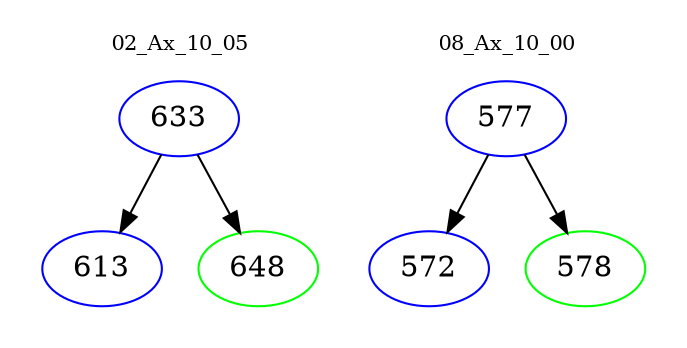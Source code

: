 digraph{
subgraph cluster_0 {
color = white
label = "02_Ax_10_05";
fontsize=10;
T0_633 [label="633", color="blue"]
T0_633 -> T0_613 [color="black"]
T0_613 [label="613", color="blue"]
T0_633 -> T0_648 [color="black"]
T0_648 [label="648", color="green"]
}
subgraph cluster_1 {
color = white
label = "08_Ax_10_00";
fontsize=10;
T1_577 [label="577", color="blue"]
T1_577 -> T1_572 [color="black"]
T1_572 [label="572", color="blue"]
T1_577 -> T1_578 [color="black"]
T1_578 [label="578", color="green"]
}
}
